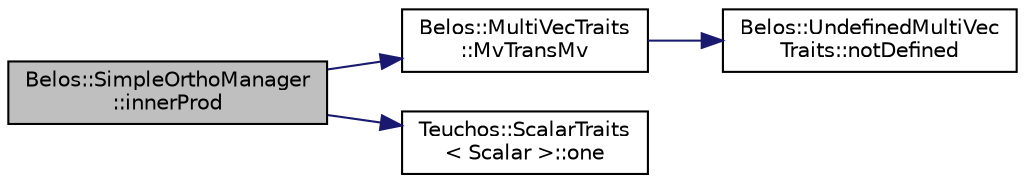 digraph "Belos::SimpleOrthoManager::innerProd"
{
  edge [fontname="Helvetica",fontsize="10",labelfontname="Helvetica",labelfontsize="10"];
  node [fontname="Helvetica",fontsize="10",shape=record];
  rankdir="LR";
  Node107 [label="Belos::SimpleOrthoManager\l::innerProd",height=0.2,width=0.4,color="black", fillcolor="grey75", style="filled", fontcolor="black"];
  Node107 -> Node108 [color="midnightblue",fontsize="10",style="solid",fontname="Helvetica"];
  Node108 [label="Belos::MultiVecTraits\l::MvTransMv",height=0.2,width=0.4,color="black", fillcolor="white", style="filled",URL="$da/d9b/class_belos_1_1_multi_vec_traits.html#a08b12535196e88a18cd84fd4d53b87c8",tooltip="Compute a dense matrix B through the matrix-matrix multiply . "];
  Node108 -> Node109 [color="midnightblue",fontsize="10",style="solid",fontname="Helvetica"];
  Node109 [label="Belos::UndefinedMultiVec\lTraits::notDefined",height=0.2,width=0.4,color="black", fillcolor="white", style="filled",URL="$d6/d04/struct_belos_1_1_undefined_multi_vec_traits.html#a885cabada2e3e7479a240f169e88f984",tooltip="Any attempt to compile this method will result in a compile-time error. "];
  Node107 -> Node110 [color="midnightblue",fontsize="10",style="solid",fontname="Helvetica"];
  Node110 [label="Teuchos::ScalarTraits\l\< Scalar \>::one",height=0.2,width=0.4,color="black", fillcolor="white", style="filled",URL="$d1/df7/struct_teuchos_1_1_scalar_traits.html#a146d96d758b245a3ca2272680ebf52b4",tooltip="Returns representation of one for this scalar type. "];
}
